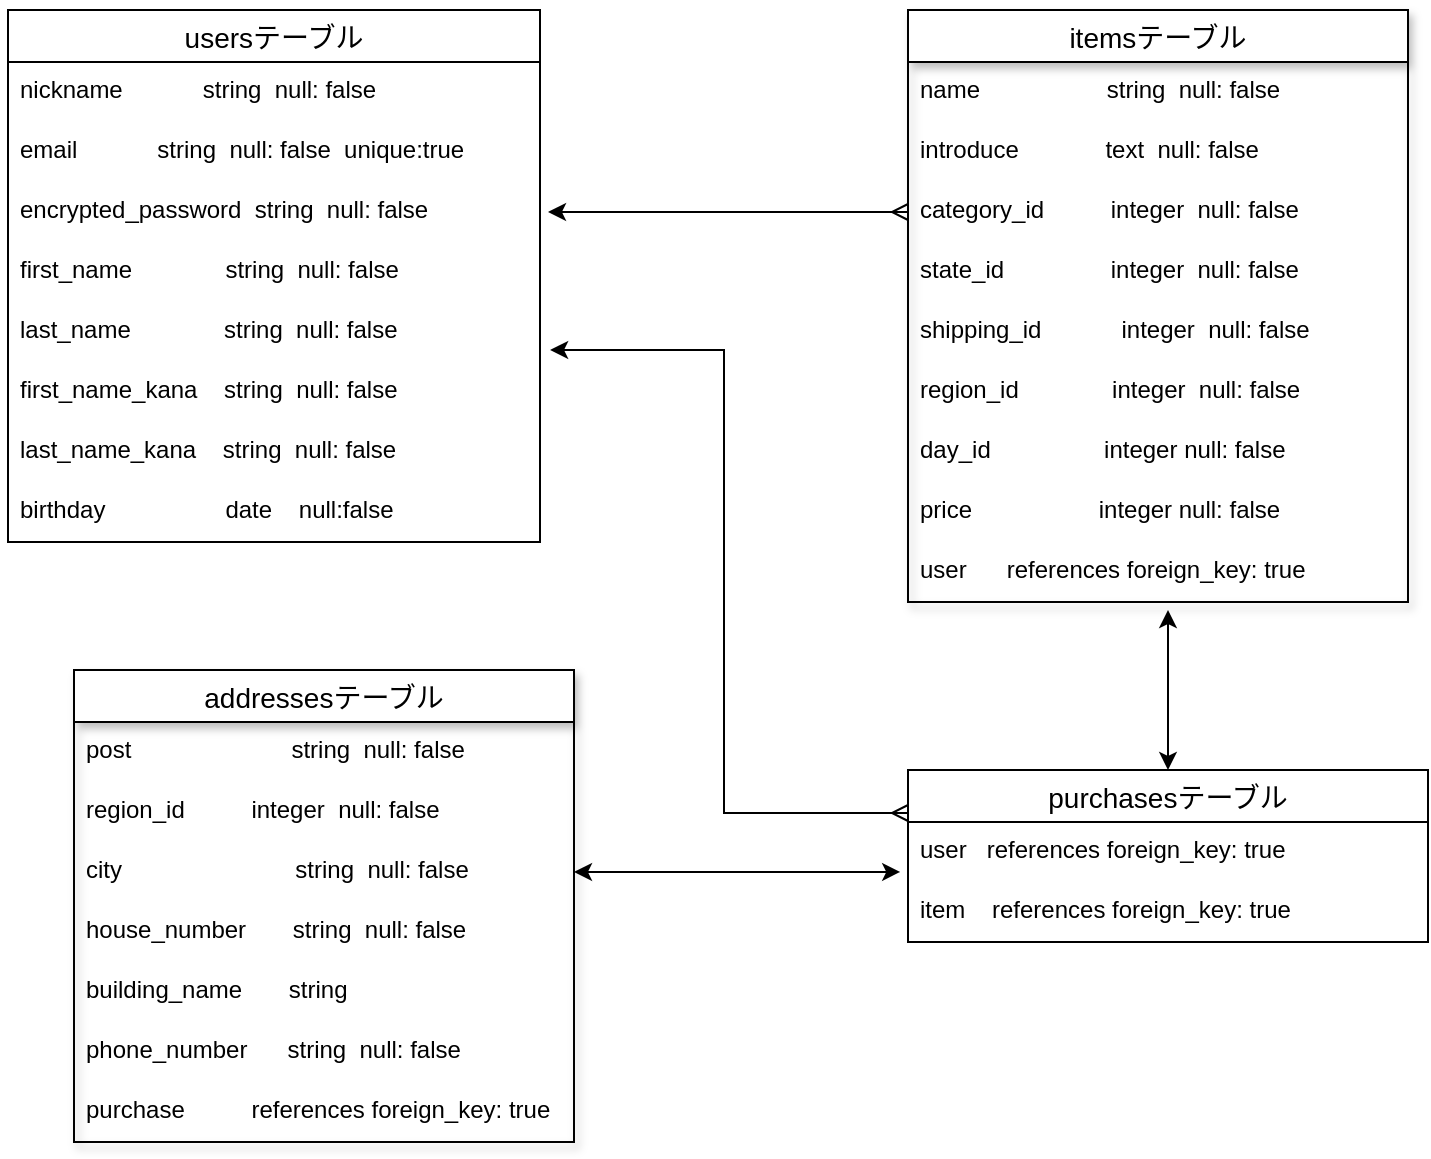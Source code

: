 <mxfile>
    <diagram id="EXsHnZj334HxrFSZcYLL" name="ページ1">
        <mxGraphModel dx="704" dy="520" grid="1" gridSize="10" guides="1" tooltips="1" connect="1" arrows="1" fold="1" page="1" pageScale="1" pageWidth="827" pageHeight="1169" math="0" shadow="0">
            <root>
                <mxCell id="0"/>
                <mxCell id="1" parent="0"/>
                <mxCell id="72" value="usersテーブル" style="swimlane;fontStyle=0;childLayout=stackLayout;horizontal=1;startSize=26;horizontalStack=0;resizeParent=1;resizeParentMax=0;resizeLast=0;collapsible=1;marginBottom=0;align=center;fontSize=14;" parent="1" vertex="1">
                    <mxGeometry x="110" y="170" width="266" height="266" as="geometry"/>
                </mxCell>
                <mxCell id="73" value="nickname            string  null: false" style="text;strokeColor=none;fillColor=none;spacingLeft=4;spacingRight=4;overflow=hidden;rotatable=0;points=[[0,0.5],[1,0.5]];portConstraint=eastwest;fontSize=12;" parent="72" vertex="1">
                    <mxGeometry y="26" width="266" height="30" as="geometry"/>
                </mxCell>
                <mxCell id="74" value="email            string  null: false  unique:true　　" style="text;strokeColor=none;fillColor=none;spacingLeft=4;spacingRight=4;overflow=hidden;rotatable=0;points=[[0,0.5],[1,0.5]];portConstraint=eastwest;fontSize=12;" parent="72" vertex="1">
                    <mxGeometry y="56" width="266" height="30" as="geometry"/>
                </mxCell>
                <mxCell id="160" value="encrypted_password  string  null: false" style="text;strokeColor=none;fillColor=none;spacingLeft=4;spacingRight=4;overflow=hidden;rotatable=0;points=[[0,0.5],[1,0.5]];portConstraint=eastwest;fontSize=12;" vertex="1" parent="72">
                    <mxGeometry y="86" width="266" height="30" as="geometry"/>
                </mxCell>
                <mxCell id="69" value="first_name              string  null: false" style="text;strokeColor=none;fillColor=none;spacingLeft=4;spacingRight=4;overflow=hidden;rotatable=0;points=[[0,0.5],[1,0.5]];portConstraint=eastwest;fontSize=12;" parent="72" vertex="1">
                    <mxGeometry y="116" width="266" height="30" as="geometry"/>
                </mxCell>
                <mxCell id="70" value="last_name              string  null: false" style="text;strokeColor=none;fillColor=none;spacingLeft=4;spacingRight=4;overflow=hidden;rotatable=0;points=[[0,0.5],[1,0.5]];portConstraint=eastwest;fontSize=12;" parent="72" vertex="1">
                    <mxGeometry y="146" width="266" height="30" as="geometry"/>
                </mxCell>
                <mxCell id="71" value="first_name_kana    string  null: false" style="text;strokeColor=none;fillColor=none;spacingLeft=4;spacingRight=4;overflow=hidden;rotatable=0;points=[[0,0.5],[1,0.5]];portConstraint=eastwest;fontSize=12;" parent="72" vertex="1">
                    <mxGeometry y="176" width="266" height="30" as="geometry"/>
                </mxCell>
                <mxCell id="80" value="last_name_kana    string  null: false" style="text;strokeColor=none;fillColor=none;spacingLeft=4;spacingRight=4;overflow=hidden;rotatable=0;points=[[0,0.5],[1,0.5]];portConstraint=eastwest;fontSize=12;startSize=30;" parent="72" vertex="1">
                    <mxGeometry y="206" width="266" height="30" as="geometry"/>
                </mxCell>
                <mxCell id="89" value="birthday                  date    null:false&#10;" style="text;strokeColor=none;fillColor=none;spacingLeft=4;spacingRight=4;overflow=hidden;rotatable=0;points=[[0,0.5],[1,0.5]];portConstraint=eastwest;fontSize=12;startSize=30;shadow=1;" parent="72" vertex="1">
                    <mxGeometry y="236" width="266" height="30" as="geometry"/>
                </mxCell>
                <mxCell id="109" value="itemsテーブル" style="swimlane;fontStyle=0;childLayout=stackLayout;horizontal=1;startSize=26;horizontalStack=0;resizeParent=1;resizeParentMax=0;resizeLast=0;collapsible=1;marginBottom=0;align=center;fontSize=14;shadow=1;" parent="1" vertex="1">
                    <mxGeometry x="560" y="170" width="250" height="296" as="geometry"/>
                </mxCell>
                <mxCell id="111" value="name                   string  null: false" style="text;strokeColor=none;fillColor=none;spacingLeft=4;spacingRight=4;overflow=hidden;rotatable=0;points=[[0,0.5],[1,0.5]];portConstraint=eastwest;fontSize=12;" parent="109" vertex="1">
                    <mxGeometry y="26" width="250" height="30" as="geometry"/>
                </mxCell>
                <mxCell id="112" value="introduce             text  null: false" style="text;strokeColor=none;fillColor=none;spacingLeft=4;spacingRight=4;overflow=hidden;rotatable=0;points=[[0,0.5],[1,0.5]];portConstraint=eastwest;fontSize=12;" parent="109" vertex="1">
                    <mxGeometry y="56" width="250" height="30" as="geometry"/>
                </mxCell>
                <mxCell id="116" value="category_id          integer  null: false" style="text;strokeColor=none;fillColor=none;spacingLeft=4;spacingRight=4;overflow=hidden;rotatable=0;points=[[0,0.5],[1,0.5]];portConstraint=eastwest;fontSize=12;shadow=1;startSize=30;" parent="109" vertex="1">
                    <mxGeometry y="86" width="250" height="30" as="geometry"/>
                </mxCell>
                <mxCell id="119" value="state_id                integer  null: false" style="text;strokeColor=none;fillColor=none;spacingLeft=4;spacingRight=4;overflow=hidden;rotatable=0;points=[[0,0.5],[1,0.5]];portConstraint=eastwest;fontSize=12;shadow=1;startSize=30;" parent="109" vertex="1">
                    <mxGeometry y="116" width="250" height="30" as="geometry"/>
                </mxCell>
                <mxCell id="118" value="shipping_id            integer  null: false" style="text;strokeColor=none;fillColor=none;spacingLeft=4;spacingRight=4;overflow=hidden;rotatable=0;points=[[0,0.5],[1,0.5]];portConstraint=eastwest;fontSize=12;shadow=1;startSize=30;" parent="109" vertex="1">
                    <mxGeometry y="146" width="250" height="30" as="geometry"/>
                </mxCell>
                <mxCell id="114" value="region_id              integer  null: false" style="text;strokeColor=none;fillColor=none;spacingLeft=4;spacingRight=4;overflow=hidden;rotatable=0;points=[[0,0.5],[1,0.5]];portConstraint=eastwest;fontSize=12;shadow=1;startSize=30;" parent="109" vertex="1">
                    <mxGeometry y="176" width="250" height="30" as="geometry"/>
                </mxCell>
                <mxCell id="115" value="day_id                 integer null: false&#10;                  " style="text;strokeColor=none;fillColor=none;spacingLeft=4;spacingRight=4;overflow=hidden;rotatable=0;points=[[0,0.5],[1,0.5]];portConstraint=eastwest;fontSize=12;shadow=1;startSize=30;" parent="109" vertex="1">
                    <mxGeometry y="206" width="250" height="30" as="geometry"/>
                </mxCell>
                <mxCell id="117" value="price                   integer null: false" style="text;strokeColor=none;fillColor=none;spacingLeft=4;spacingRight=4;overflow=hidden;rotatable=0;points=[[0,0.5],[1,0.5]];portConstraint=eastwest;fontSize=12;shadow=1;startSize=30;" parent="109" vertex="1">
                    <mxGeometry y="236" width="250" height="30" as="geometry"/>
                </mxCell>
                <mxCell id="113" value="user      references foreign_key: true" style="text;strokeColor=none;fillColor=none;spacingLeft=4;spacingRight=4;overflow=hidden;rotatable=0;points=[[0,0.5],[1,0.5]];portConstraint=eastwest;fontSize=12;shadow=1;startSize=30;" parent="109" vertex="1">
                    <mxGeometry y="266" width="250" height="30" as="geometry"/>
                </mxCell>
                <mxCell id="124" value="addressesテーブル" style="swimlane;fontStyle=0;childLayout=stackLayout;horizontal=1;startSize=26;horizontalStack=0;resizeParent=1;resizeParentMax=0;resizeLast=0;collapsible=1;marginBottom=0;align=center;fontSize=14;shadow=1;" parent="1" vertex="1">
                    <mxGeometry x="143" y="500" width="250" height="236" as="geometry"/>
                </mxCell>
                <mxCell id="125" value="post                        string  null: false" style="text;strokeColor=none;fillColor=none;spacingLeft=4;spacingRight=4;overflow=hidden;rotatable=0;points=[[0,0.5],[1,0.5]];portConstraint=eastwest;fontSize=12;" parent="124" vertex="1">
                    <mxGeometry y="26" width="250" height="30" as="geometry"/>
                </mxCell>
                <mxCell id="126" value="region_id          integer  null: false" style="text;strokeColor=none;fillColor=none;spacingLeft=4;spacingRight=4;overflow=hidden;rotatable=0;points=[[0,0.5],[1,0.5]];portConstraint=eastwest;fontSize=12;" parent="124" vertex="1">
                    <mxGeometry y="56" width="250" height="30" as="geometry"/>
                </mxCell>
                <mxCell id="127" value="city                          string  null: false&#10;" style="text;strokeColor=none;fillColor=none;spacingLeft=4;spacingRight=4;overflow=hidden;rotatable=0;points=[[0,0.5],[1,0.5]];portConstraint=eastwest;fontSize=12;" parent="124" vertex="1">
                    <mxGeometry y="86" width="250" height="30" as="geometry"/>
                </mxCell>
                <mxCell id="129" value="house_number       string  null: false" style="text;strokeColor=none;fillColor=none;spacingLeft=4;spacingRight=4;overflow=hidden;rotatable=0;points=[[0,0.5],[1,0.5]];portConstraint=eastwest;fontSize=12;shadow=1;startSize=30;" parent="124" vertex="1">
                    <mxGeometry y="116" width="250" height="30" as="geometry"/>
                </mxCell>
                <mxCell id="164" value="building_name       string" style="text;strokeColor=none;fillColor=none;spacingLeft=4;spacingRight=4;overflow=hidden;rotatable=0;points=[[0,0.5],[1,0.5]];portConstraint=eastwest;fontSize=12;" vertex="1" parent="124">
                    <mxGeometry y="146" width="250" height="30" as="geometry"/>
                </mxCell>
                <mxCell id="130" value="phone_number      string  null: false" style="text;strokeColor=none;fillColor=none;spacingLeft=4;spacingRight=4;overflow=hidden;rotatable=0;points=[[0,0.5],[1,0.5]];portConstraint=eastwest;fontSize=12;shadow=1;startSize=30;" parent="124" vertex="1">
                    <mxGeometry y="176" width="250" height="30" as="geometry"/>
                </mxCell>
                <mxCell id="135" value="purchase          references foreign_key: true" style="text;strokeColor=none;fillColor=none;spacingLeft=4;spacingRight=4;overflow=hidden;rotatable=0;points=[[0,0.5],[1,0.5]];portConstraint=eastwest;fontSize=12;shadow=1;startSize=30;" parent="124" vertex="1">
                    <mxGeometry y="206" width="250" height="30" as="geometry"/>
                </mxCell>
                <mxCell id="157" style="edgeStyle=orthogonalEdgeStyle;rounded=0;orthogonalLoop=1;jettySize=auto;html=1;exitX=0.5;exitY=0;exitDx=0;exitDy=0;startArrow=classic;startFill=1;" edge="1" parent="1" source="151">
                    <mxGeometry relative="1" as="geometry">
                        <mxPoint x="690" y="470" as="targetPoint"/>
                    </mxGeometry>
                </mxCell>
                <mxCell id="158" style="edgeStyle=orthogonalEdgeStyle;rounded=0;orthogonalLoop=1;jettySize=auto;html=1;exitX=0;exitY=0.25;exitDx=0;exitDy=0;entryX=1.019;entryY=0.8;entryDx=0;entryDy=0;entryPerimeter=0;startArrow=ERmany;startFill=0;endArrow=classic;endFill=1;" edge="1" parent="1" source="151" target="70">
                    <mxGeometry relative="1" as="geometry"/>
                </mxCell>
                <mxCell id="151" value="purchasesテーブル" style="swimlane;fontStyle=0;childLayout=stackLayout;horizontal=1;startSize=26;horizontalStack=0;resizeParent=1;resizeParentMax=0;resizeLast=0;collapsible=1;marginBottom=0;align=center;fontSize=14;" vertex="1" parent="1">
                    <mxGeometry x="560" y="550" width="260" height="86" as="geometry"/>
                </mxCell>
                <mxCell id="152" value="user   references foreign_key: true" style="text;strokeColor=none;fillColor=none;spacingLeft=4;spacingRight=4;overflow=hidden;rotatable=0;points=[[0,0.5],[1,0.5]];portConstraint=eastwest;fontSize=12;" vertex="1" parent="151">
                    <mxGeometry y="26" width="260" height="30" as="geometry"/>
                </mxCell>
                <mxCell id="153" value="item    references foreign_key: true" style="text;strokeColor=none;fillColor=none;spacingLeft=4;spacingRight=4;overflow=hidden;rotatable=0;points=[[0,0.5],[1,0.5]];portConstraint=eastwest;fontSize=12;" vertex="1" parent="151">
                    <mxGeometry y="56" width="260" height="30" as="geometry"/>
                </mxCell>
                <mxCell id="155" style="edgeStyle=orthogonalEdgeStyle;rounded=0;orthogonalLoop=1;jettySize=auto;html=1;exitX=0;exitY=0.5;exitDx=0;exitDy=0;startArrow=ERmany;startFill=0;" edge="1" parent="1" source="116">
                    <mxGeometry relative="1" as="geometry">
                        <mxPoint x="380" y="271" as="targetPoint"/>
                    </mxGeometry>
                </mxCell>
                <mxCell id="162" style="edgeStyle=orthogonalEdgeStyle;rounded=0;orthogonalLoop=1;jettySize=auto;html=1;exitX=1;exitY=0.5;exitDx=0;exitDy=0;entryX=-0.015;entryY=0.833;entryDx=0;entryDy=0;entryPerimeter=0;startArrow=classic;startFill=1;endArrow=classic;endFill=1;" edge="1" parent="1" source="127" target="152">
                    <mxGeometry relative="1" as="geometry"/>
                </mxCell>
            </root>
        </mxGraphModel>
    </diagram>
</mxfile>